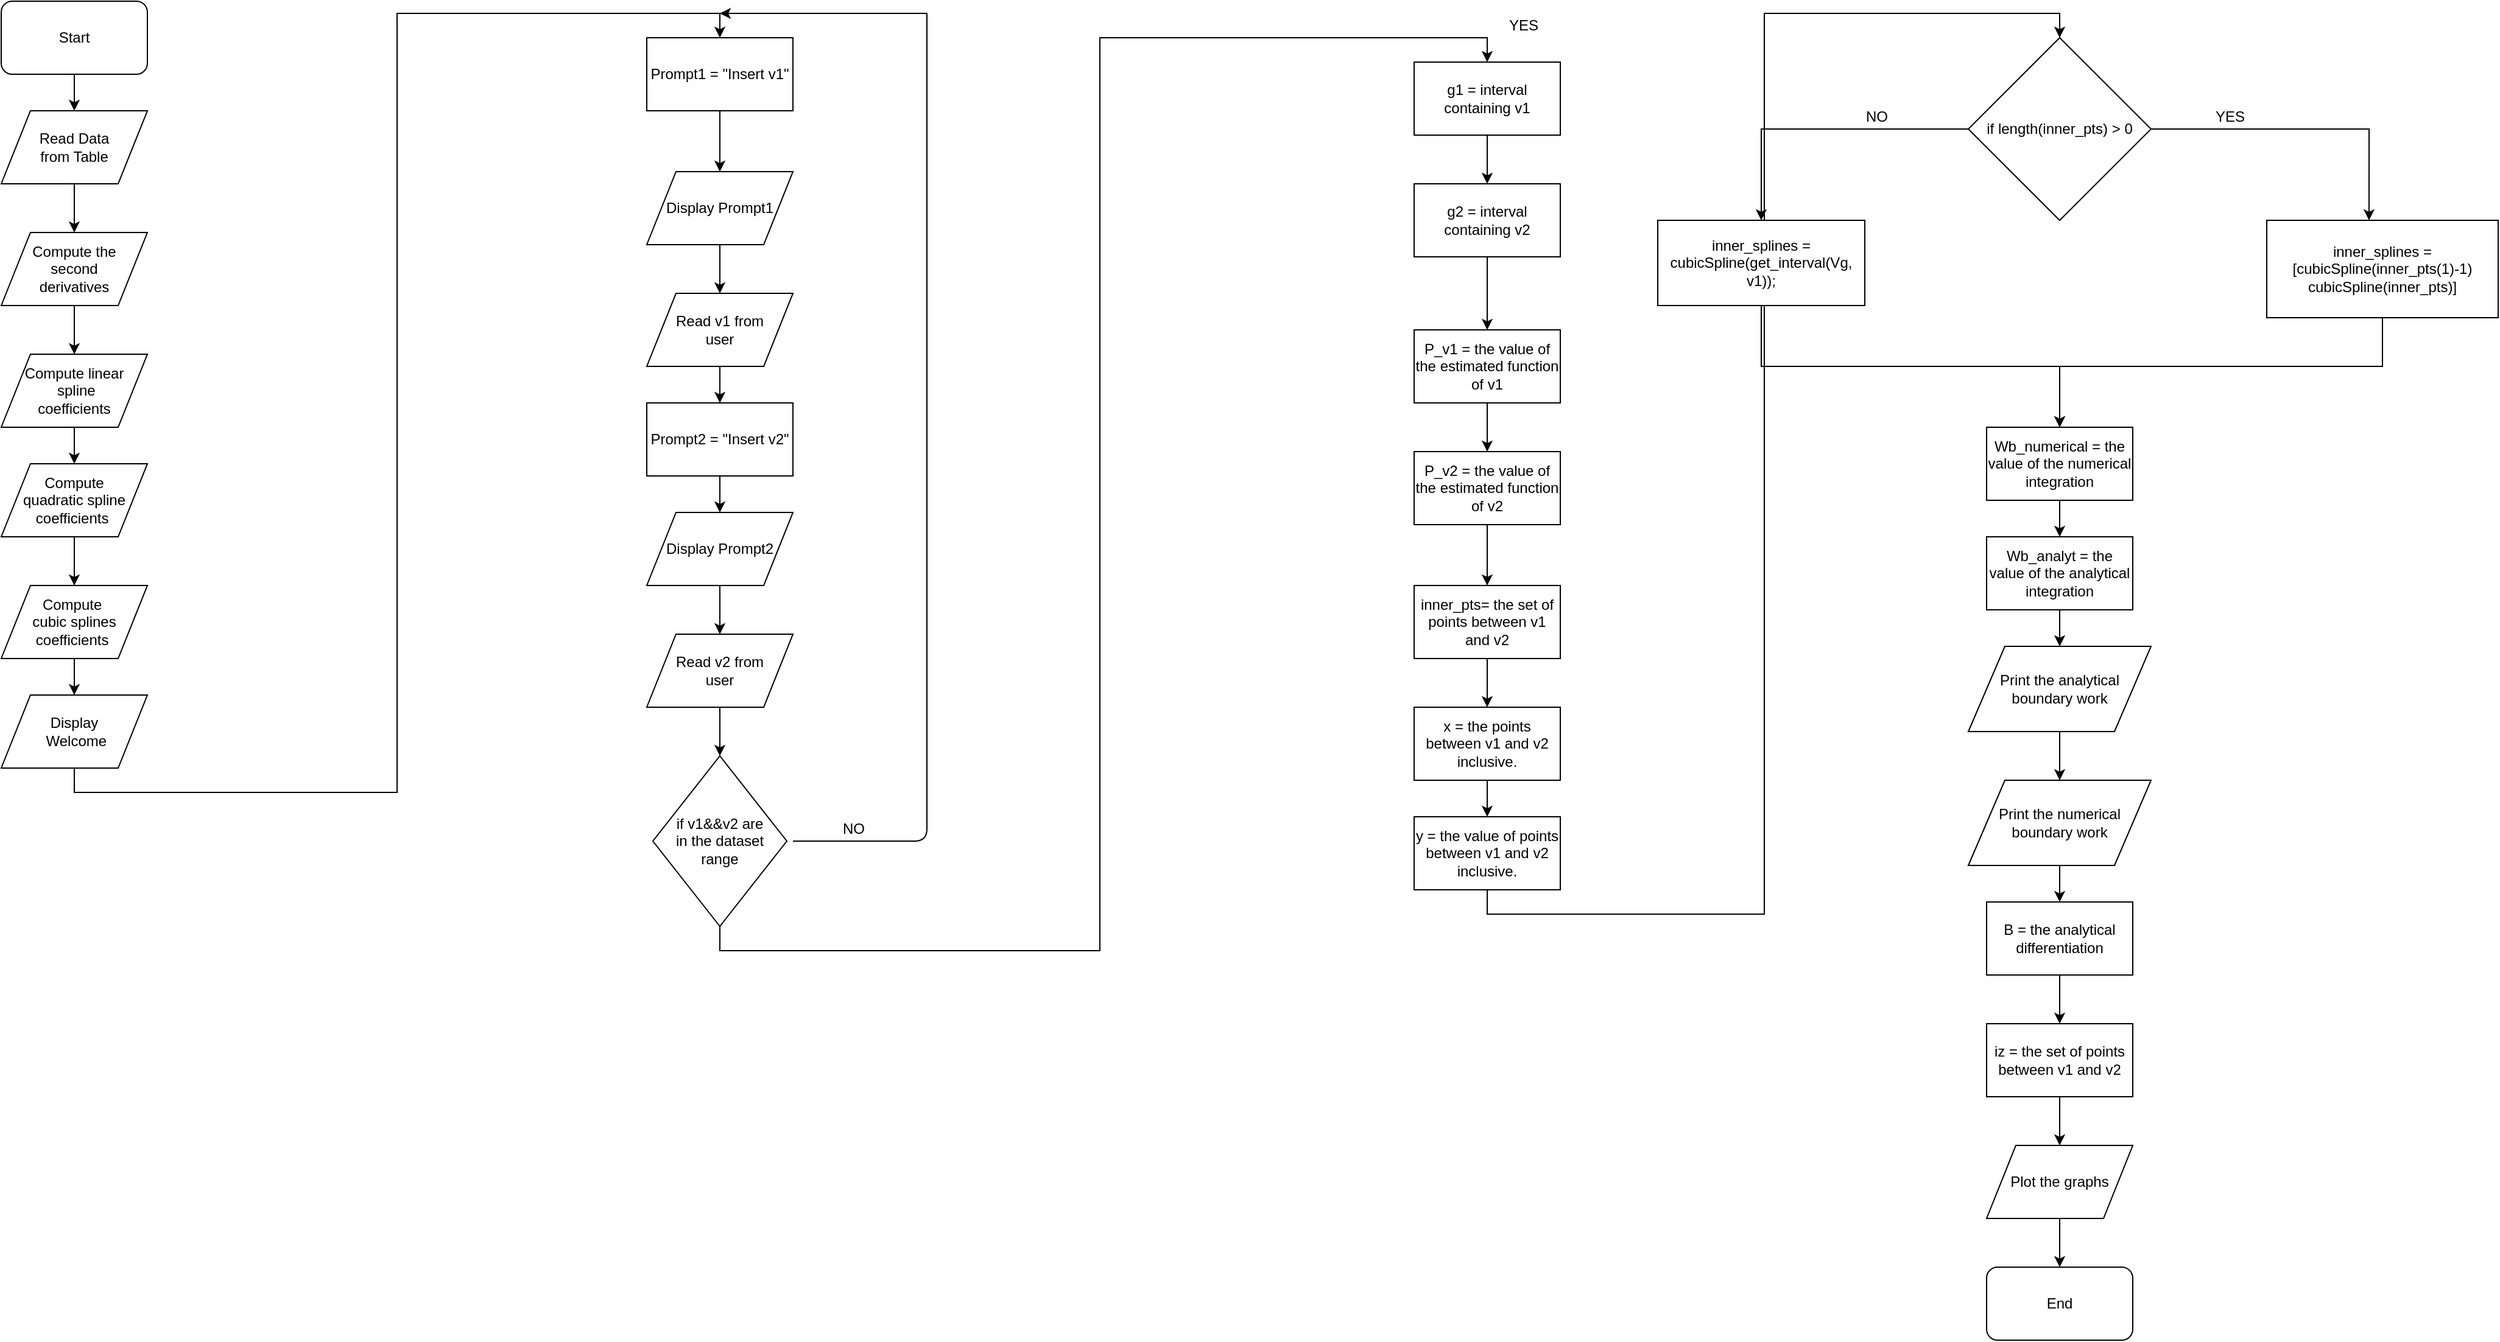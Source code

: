<mxfile version="12.3.9" type="device" pages="1"><diagram id="mbT24uxIE4vXLwJkonf-" name="Page-1"><mxGraphModel dx="1038" dy="499" grid="1" gridSize="10" guides="1" tooltips="1" connect="1" arrows="1" fold="1" page="1" pageScale="1" pageWidth="1169" pageHeight="827" math="0" shadow="0"><root><mxCell id="0"/><mxCell id="1" parent="0"/><mxCell id="NtK5pHIsNRDOQgjYksEY-3" style="edgeStyle=orthogonalEdgeStyle;rounded=0;orthogonalLoop=1;jettySize=auto;html=1;exitX=0.5;exitY=1;exitDx=0;exitDy=0;entryX=0.5;entryY=0;entryDx=0;entryDy=0;" edge="1" parent="1" source="NtK5pHIsNRDOQgjYksEY-1" target="NtK5pHIsNRDOQgjYksEY-2"><mxGeometry relative="1" as="geometry"/></mxCell><mxCell id="NtK5pHIsNRDOQgjYksEY-1" value="Read Data &lt;br&gt;from Table" style="shape=parallelogram;perimeter=parallelogramPerimeter;whiteSpace=wrap;html=1;" vertex="1" parent="1"><mxGeometry x="450" y="100" width="120" height="60" as="geometry"/></mxCell><mxCell id="NtK5pHIsNRDOQgjYksEY-7" style="edgeStyle=orthogonalEdgeStyle;rounded=0;orthogonalLoop=1;jettySize=auto;html=1;exitX=0.5;exitY=1;exitDx=0;exitDy=0;entryX=0.5;entryY=0;entryDx=0;entryDy=0;" edge="1" parent="1" source="NtK5pHIsNRDOQgjYksEY-2" target="NtK5pHIsNRDOQgjYksEY-6"><mxGeometry relative="1" as="geometry"/></mxCell><mxCell id="NtK5pHIsNRDOQgjYksEY-2" value="Compute the&lt;br&gt;second &lt;br&gt;derivatives" style="shape=parallelogram;perimeter=parallelogramPerimeter;whiteSpace=wrap;html=1;" vertex="1" parent="1"><mxGeometry x="450" y="200" width="120" height="60" as="geometry"/></mxCell><mxCell id="NtK5pHIsNRDOQgjYksEY-5" style="edgeStyle=orthogonalEdgeStyle;rounded=0;orthogonalLoop=1;jettySize=auto;html=1;exitX=0.5;exitY=1;exitDx=0;exitDy=0;entryX=0.5;entryY=0;entryDx=0;entryDy=0;" edge="1" parent="1" source="NtK5pHIsNRDOQgjYksEY-4" target="NtK5pHIsNRDOQgjYksEY-1"><mxGeometry relative="1" as="geometry"/></mxCell><mxCell id="NtK5pHIsNRDOQgjYksEY-4" value="Start" style="rounded=1;whiteSpace=wrap;html=1;" vertex="1" parent="1"><mxGeometry x="450" y="10" width="120" height="60" as="geometry"/></mxCell><mxCell id="NtK5pHIsNRDOQgjYksEY-12" style="edgeStyle=orthogonalEdgeStyle;rounded=0;orthogonalLoop=1;jettySize=auto;html=1;exitX=0.5;exitY=1;exitDx=0;exitDy=0;" edge="1" parent="1" source="NtK5pHIsNRDOQgjYksEY-6" target="NtK5pHIsNRDOQgjYksEY-8"><mxGeometry relative="1" as="geometry"/></mxCell><mxCell id="NtK5pHIsNRDOQgjYksEY-6" value="Compute linear&lt;br&gt;&amp;nbsp;spline&lt;br&gt;coefficients" style="shape=parallelogram;perimeter=parallelogramPerimeter;whiteSpace=wrap;html=1;" vertex="1" parent="1"><mxGeometry x="450" y="300" width="120" height="60" as="geometry"/></mxCell><mxCell id="NtK5pHIsNRDOQgjYksEY-11" style="edgeStyle=orthogonalEdgeStyle;rounded=0;orthogonalLoop=1;jettySize=auto;html=1;exitX=0.5;exitY=1;exitDx=0;exitDy=0;entryX=0.5;entryY=0;entryDx=0;entryDy=0;" edge="1" parent="1" source="NtK5pHIsNRDOQgjYksEY-8" target="NtK5pHIsNRDOQgjYksEY-9"><mxGeometry relative="1" as="geometry"/></mxCell><mxCell id="NtK5pHIsNRDOQgjYksEY-8" value="Compute&lt;br&gt;quadratic spline&lt;br&gt;coefficients&amp;nbsp;" style="shape=parallelogram;perimeter=parallelogramPerimeter;whiteSpace=wrap;html=1;" vertex="1" parent="1"><mxGeometry x="450" y="390" width="120" height="60" as="geometry"/></mxCell><mxCell id="NtK5pHIsNRDOQgjYksEY-14" style="edgeStyle=orthogonalEdgeStyle;rounded=0;orthogonalLoop=1;jettySize=auto;html=1;exitX=0.5;exitY=1;exitDx=0;exitDy=0;entryX=0.5;entryY=0;entryDx=0;entryDy=0;" edge="1" parent="1" source="NtK5pHIsNRDOQgjYksEY-9" target="NtK5pHIsNRDOQgjYksEY-13"><mxGeometry relative="1" as="geometry"/></mxCell><mxCell id="NtK5pHIsNRDOQgjYksEY-9" value="Compute&amp;nbsp;&lt;br&gt;cubic splines&lt;br&gt;coefficients&amp;nbsp;" style="shape=parallelogram;perimeter=parallelogramPerimeter;whiteSpace=wrap;html=1;" vertex="1" parent="1"><mxGeometry x="450" y="490" width="120" height="60" as="geometry"/></mxCell><mxCell id="NtK5pHIsNRDOQgjYksEY-18" style="edgeStyle=orthogonalEdgeStyle;rounded=0;orthogonalLoop=1;jettySize=auto;html=1;exitX=0.5;exitY=1;exitDx=0;exitDy=0;entryX=0.5;entryY=0;entryDx=0;entryDy=0;" edge="1" parent="1" source="NtK5pHIsNRDOQgjYksEY-13" target="NtK5pHIsNRDOQgjYksEY-15"><mxGeometry relative="1" as="geometry"/></mxCell><mxCell id="NtK5pHIsNRDOQgjYksEY-13" value="Display&lt;br&gt;&amp;nbsp;Welcome" style="shape=parallelogram;perimeter=parallelogramPerimeter;whiteSpace=wrap;html=1;" vertex="1" parent="1"><mxGeometry x="450" y="580" width="120" height="60" as="geometry"/></mxCell><mxCell id="NtK5pHIsNRDOQgjYksEY-17" style="edgeStyle=orthogonalEdgeStyle;rounded=0;orthogonalLoop=1;jettySize=auto;html=1;exitX=0.5;exitY=1;exitDx=0;exitDy=0;entryX=0.5;entryY=0;entryDx=0;entryDy=0;" edge="1" parent="1" source="NtK5pHIsNRDOQgjYksEY-15" target="NtK5pHIsNRDOQgjYksEY-16"><mxGeometry relative="1" as="geometry"/></mxCell><mxCell id="NtK5pHIsNRDOQgjYksEY-15" value="Prompt1 = &quot;Insert v1&quot;" style="rounded=0;whiteSpace=wrap;html=1;" vertex="1" parent="1"><mxGeometry x="980" y="40" width="120" height="60" as="geometry"/></mxCell><mxCell id="NtK5pHIsNRDOQgjYksEY-23" style="edgeStyle=orthogonalEdgeStyle;rounded=0;orthogonalLoop=1;jettySize=auto;html=1;exitX=0.5;exitY=1;exitDx=0;exitDy=0;entryX=0.5;entryY=0;entryDx=0;entryDy=0;" edge="1" parent="1" source="NtK5pHIsNRDOQgjYksEY-16" target="NtK5pHIsNRDOQgjYksEY-21"><mxGeometry relative="1" as="geometry"/></mxCell><mxCell id="NtK5pHIsNRDOQgjYksEY-16" value="Display Prompt1&lt;br&gt;" style="shape=parallelogram;perimeter=parallelogramPerimeter;whiteSpace=wrap;html=1;" vertex="1" parent="1"><mxGeometry x="980" y="150" width="120" height="60" as="geometry"/></mxCell><mxCell id="NtK5pHIsNRDOQgjYksEY-25" style="edgeStyle=orthogonalEdgeStyle;rounded=0;orthogonalLoop=1;jettySize=auto;html=1;exitX=0.5;exitY=1;exitDx=0;exitDy=0;entryX=0.5;entryY=0;entryDx=0;entryDy=0;" edge="1" parent="1" source="NtK5pHIsNRDOQgjYksEY-19" target="NtK5pHIsNRDOQgjYksEY-20"><mxGeometry relative="1" as="geometry"/></mxCell><mxCell id="NtK5pHIsNRDOQgjYksEY-19" value="Prompt2 = &quot;Insert v2&quot;" style="rounded=0;whiteSpace=wrap;html=1;" vertex="1" parent="1"><mxGeometry x="980" y="340" width="120" height="60" as="geometry"/></mxCell><mxCell id="NtK5pHIsNRDOQgjYksEY-26" style="edgeStyle=orthogonalEdgeStyle;rounded=0;orthogonalLoop=1;jettySize=auto;html=1;exitX=0.5;exitY=1;exitDx=0;exitDy=0;" edge="1" parent="1" source="NtK5pHIsNRDOQgjYksEY-20" target="NtK5pHIsNRDOQgjYksEY-22"><mxGeometry relative="1" as="geometry"/></mxCell><mxCell id="NtK5pHIsNRDOQgjYksEY-20" value="Display Prompt2" style="shape=parallelogram;perimeter=parallelogramPerimeter;whiteSpace=wrap;html=1;" vertex="1" parent="1"><mxGeometry x="980" y="430" width="120" height="60" as="geometry"/></mxCell><mxCell id="NtK5pHIsNRDOQgjYksEY-24" style="edgeStyle=orthogonalEdgeStyle;rounded=0;orthogonalLoop=1;jettySize=auto;html=1;exitX=0.5;exitY=1;exitDx=0;exitDy=0;entryX=0.5;entryY=0;entryDx=0;entryDy=0;" edge="1" parent="1" source="NtK5pHIsNRDOQgjYksEY-21" target="NtK5pHIsNRDOQgjYksEY-19"><mxGeometry relative="1" as="geometry"/></mxCell><mxCell id="NtK5pHIsNRDOQgjYksEY-21" value="Read v1 from &lt;br&gt;user" style="shape=parallelogram;perimeter=parallelogramPerimeter;whiteSpace=wrap;html=1;" vertex="1" parent="1"><mxGeometry x="980" y="250" width="120" height="60" as="geometry"/></mxCell><mxCell id="NtK5pHIsNRDOQgjYksEY-80" style="edgeStyle=orthogonalEdgeStyle;rounded=0;orthogonalLoop=1;jettySize=auto;html=1;exitX=0.5;exitY=1;exitDx=0;exitDy=0;entryX=0.5;entryY=0;entryDx=0;entryDy=0;" edge="1" parent="1" source="NtK5pHIsNRDOQgjYksEY-22" target="NtK5pHIsNRDOQgjYksEY-27"><mxGeometry relative="1" as="geometry"/></mxCell><mxCell id="NtK5pHIsNRDOQgjYksEY-22" value="Read v2 from &lt;br&gt;user" style="shape=parallelogram;perimeter=parallelogramPerimeter;whiteSpace=wrap;html=1;" vertex="1" parent="1"><mxGeometry x="980" y="530" width="120" height="60" as="geometry"/></mxCell><mxCell id="NtK5pHIsNRDOQgjYksEY-36" style="edgeStyle=orthogonalEdgeStyle;rounded=0;orthogonalLoop=1;jettySize=auto;html=1;exitX=0.5;exitY=1;exitDx=0;exitDy=0;entryX=0.5;entryY=0;entryDx=0;entryDy=0;" edge="1" parent="1" source="NtK5pHIsNRDOQgjYksEY-27" target="NtK5pHIsNRDOQgjYksEY-35"><mxGeometry relative="1" as="geometry"><Array as="points"><mxPoint x="1040" y="790"/><mxPoint x="1352" y="790"/><mxPoint x="1352" y="40"/><mxPoint x="1670" y="40"/></Array></mxGeometry></mxCell><mxCell id="NtK5pHIsNRDOQgjYksEY-27" value="if v1&amp;amp;&amp;amp;v2 are&lt;br&gt;in the dataset&lt;br&gt;range" style="rhombus;whiteSpace=wrap;html=1;" vertex="1" parent="1"><mxGeometry x="985" y="630" width="110" height="140" as="geometry"/></mxCell><mxCell id="NtK5pHIsNRDOQgjYksEY-30" value="" style="endArrow=none;html=1;" edge="1" parent="1"><mxGeometry width="50" height="50" relative="1" as="geometry"><mxPoint x="1100" y="700" as="sourcePoint"/><mxPoint x="1210" y="20" as="targetPoint"/><Array as="points"><mxPoint x="1210" y="700"/></Array></mxGeometry></mxCell><mxCell id="NtK5pHIsNRDOQgjYksEY-31" value="" style="endArrow=classic;html=1;" edge="1" parent="1"><mxGeometry width="50" height="50" relative="1" as="geometry"><mxPoint x="1210" y="20" as="sourcePoint"/><mxPoint x="1040" y="20" as="targetPoint"/></mxGeometry></mxCell><mxCell id="NtK5pHIsNRDOQgjYksEY-32" value="NO" style="text;html=1;strokeColor=none;fillColor=none;align=center;verticalAlign=middle;whiteSpace=wrap;rounded=0;" vertex="1" parent="1"><mxGeometry x="1130" y="680" width="40" height="20" as="geometry"/></mxCell><mxCell id="NtK5pHIsNRDOQgjYksEY-39" style="edgeStyle=orthogonalEdgeStyle;rounded=0;orthogonalLoop=1;jettySize=auto;html=1;exitX=0.5;exitY=1;exitDx=0;exitDy=0;entryX=0.5;entryY=0;entryDx=0;entryDy=0;" edge="1" parent="1" source="NtK5pHIsNRDOQgjYksEY-35" target="NtK5pHIsNRDOQgjYksEY-38"><mxGeometry relative="1" as="geometry"/></mxCell><mxCell id="NtK5pHIsNRDOQgjYksEY-35" value="g1 = interval containing v1" style="rounded=0;whiteSpace=wrap;html=1;" vertex="1" parent="1"><mxGeometry x="1610" y="60" width="120" height="60" as="geometry"/></mxCell><mxCell id="NtK5pHIsNRDOQgjYksEY-37" value="YES" style="text;html=1;strokeColor=none;fillColor=none;align=center;verticalAlign=middle;whiteSpace=wrap;rounded=0;" vertex="1" parent="1"><mxGeometry x="1680" y="20" width="40" height="20" as="geometry"/></mxCell><mxCell id="NtK5pHIsNRDOQgjYksEY-41" style="edgeStyle=orthogonalEdgeStyle;rounded=0;orthogonalLoop=1;jettySize=auto;html=1;exitX=0.5;exitY=1;exitDx=0;exitDy=0;entryX=0.5;entryY=0;entryDx=0;entryDy=0;" edge="1" parent="1" source="NtK5pHIsNRDOQgjYksEY-38" target="NtK5pHIsNRDOQgjYksEY-40"><mxGeometry relative="1" as="geometry"/></mxCell><mxCell id="NtK5pHIsNRDOQgjYksEY-38" value="g2 = interval containing v2" style="rounded=0;whiteSpace=wrap;html=1;" vertex="1" parent="1"><mxGeometry x="1610" y="160" width="120" height="60" as="geometry"/></mxCell><mxCell id="NtK5pHIsNRDOQgjYksEY-43" style="edgeStyle=orthogonalEdgeStyle;rounded=0;orthogonalLoop=1;jettySize=auto;html=1;exitX=0.5;exitY=1;exitDx=0;exitDy=0;entryX=0.5;entryY=0;entryDx=0;entryDy=0;" edge="1" parent="1" source="NtK5pHIsNRDOQgjYksEY-40" target="NtK5pHIsNRDOQgjYksEY-42"><mxGeometry relative="1" as="geometry"/></mxCell><mxCell id="NtK5pHIsNRDOQgjYksEY-40" value="P_v1 = the value of the estimated function of v1" style="rounded=0;whiteSpace=wrap;html=1;" vertex="1" parent="1"><mxGeometry x="1610" y="280" width="120" height="60" as="geometry"/></mxCell><mxCell id="NtK5pHIsNRDOQgjYksEY-45" style="edgeStyle=orthogonalEdgeStyle;rounded=0;orthogonalLoop=1;jettySize=auto;html=1;exitX=0.5;exitY=1;exitDx=0;exitDy=0;entryX=0.5;entryY=0;entryDx=0;entryDy=0;" edge="1" parent="1" source="NtK5pHIsNRDOQgjYksEY-42" target="NtK5pHIsNRDOQgjYksEY-44"><mxGeometry relative="1" as="geometry"/></mxCell><mxCell id="NtK5pHIsNRDOQgjYksEY-42" value="P_v2 = the value of the estimated function of v2" style="rounded=0;whiteSpace=wrap;html=1;" vertex="1" parent="1"><mxGeometry x="1610" y="380" width="120" height="60" as="geometry"/></mxCell><mxCell id="NtK5pHIsNRDOQgjYksEY-48" style="edgeStyle=orthogonalEdgeStyle;rounded=0;orthogonalLoop=1;jettySize=auto;html=1;exitX=0.5;exitY=1;exitDx=0;exitDy=0;entryX=0.5;entryY=0;entryDx=0;entryDy=0;" edge="1" parent="1" source="NtK5pHIsNRDOQgjYksEY-44" target="NtK5pHIsNRDOQgjYksEY-46"><mxGeometry relative="1" as="geometry"/></mxCell><mxCell id="NtK5pHIsNRDOQgjYksEY-44" value="inner_pts= the set of points between v1 and v2" style="rounded=0;whiteSpace=wrap;html=1;" vertex="1" parent="1"><mxGeometry x="1610" y="490" width="120" height="60" as="geometry"/></mxCell><mxCell id="NtK5pHIsNRDOQgjYksEY-49" style="edgeStyle=orthogonalEdgeStyle;rounded=0;orthogonalLoop=1;jettySize=auto;html=1;exitX=0.5;exitY=1;exitDx=0;exitDy=0;" edge="1" parent="1" source="NtK5pHIsNRDOQgjYksEY-46" target="NtK5pHIsNRDOQgjYksEY-47"><mxGeometry relative="1" as="geometry"/></mxCell><mxCell id="NtK5pHIsNRDOQgjYksEY-46" value="x = the points between v1 and v2 inclusive." style="rounded=0;whiteSpace=wrap;html=1;" vertex="1" parent="1"><mxGeometry x="1610" y="590" width="120" height="60" as="geometry"/></mxCell><mxCell id="NtK5pHIsNRDOQgjYksEY-82" style="edgeStyle=orthogonalEdgeStyle;rounded=0;orthogonalLoop=1;jettySize=auto;html=1;exitX=0.5;exitY=1;exitDx=0;exitDy=0;entryX=0.5;entryY=0;entryDx=0;entryDy=0;" edge="1" parent="1" source="NtK5pHIsNRDOQgjYksEY-47" target="NtK5pHIsNRDOQgjYksEY-51"><mxGeometry relative="1" as="geometry"/></mxCell><mxCell id="NtK5pHIsNRDOQgjYksEY-47" value="y = the value of points between v1 and v2 inclusive." style="rounded=0;whiteSpace=wrap;html=1;" vertex="1" parent="1"><mxGeometry x="1610" y="680" width="120" height="60" as="geometry"/></mxCell><mxCell id="NtK5pHIsNRDOQgjYksEY-55" style="edgeStyle=orthogonalEdgeStyle;rounded=0;orthogonalLoop=1;jettySize=auto;html=1;exitX=0;exitY=0.5;exitDx=0;exitDy=0;entryX=0.5;entryY=0;entryDx=0;entryDy=0;" edge="1" parent="1" source="NtK5pHIsNRDOQgjYksEY-51" target="NtK5pHIsNRDOQgjYksEY-53"><mxGeometry relative="1" as="geometry"><mxPoint x="1880" y="115" as="targetPoint"/></mxGeometry></mxCell><mxCell id="NtK5pHIsNRDOQgjYksEY-56" style="edgeStyle=orthogonalEdgeStyle;rounded=0;orthogonalLoop=1;jettySize=auto;html=1;exitX=1;exitY=0.5;exitDx=0;exitDy=0;entryX=0.442;entryY=0;entryDx=0;entryDy=0;entryPerimeter=0;" edge="1" parent="1" source="NtK5pHIsNRDOQgjYksEY-51" target="NtK5pHIsNRDOQgjYksEY-52"><mxGeometry relative="1" as="geometry"><mxPoint x="2420" y="115" as="targetPoint"/></mxGeometry></mxCell><mxCell id="NtK5pHIsNRDOQgjYksEY-51" value="if&amp;nbsp;length(inner_pts) &amp;gt; 0" style="rhombus;whiteSpace=wrap;html=1;" vertex="1" parent="1"><mxGeometry x="2065" y="40" width="150" height="150" as="geometry"/></mxCell><mxCell id="NtK5pHIsNRDOQgjYksEY-58" style="edgeStyle=orthogonalEdgeStyle;rounded=0;orthogonalLoop=1;jettySize=auto;html=1;exitX=0.5;exitY=1;exitDx=0;exitDy=0;entryX=0.5;entryY=0;entryDx=0;entryDy=0;" edge="1" parent="1" source="NtK5pHIsNRDOQgjYksEY-52" target="NtK5pHIsNRDOQgjYksEY-57"><mxGeometry relative="1" as="geometry"><Array as="points"><mxPoint x="2405" y="310"/><mxPoint x="2140" y="310"/></Array></mxGeometry></mxCell><mxCell id="NtK5pHIsNRDOQgjYksEY-52" value="inner_splines = [cubicSpline(inner_pts(1)-1) cubicSpline(inner_pts)]" style="rounded=0;whiteSpace=wrap;html=1;" vertex="1" parent="1"><mxGeometry x="2310" y="190" width="190" height="80" as="geometry"/></mxCell><mxCell id="NtK5pHIsNRDOQgjYksEY-60" style="edgeStyle=orthogonalEdgeStyle;rounded=0;orthogonalLoop=1;jettySize=auto;html=1;exitX=0.5;exitY=1;exitDx=0;exitDy=0;entryX=0.5;entryY=0;entryDx=0;entryDy=0;" edge="1" parent="1" source="NtK5pHIsNRDOQgjYksEY-53" target="NtK5pHIsNRDOQgjYksEY-57"><mxGeometry relative="1" as="geometry"/></mxCell><mxCell id="NtK5pHIsNRDOQgjYksEY-53" value="inner_splines = cubicSpline(get_interval(Vg, v1));" style="rounded=0;whiteSpace=wrap;html=1;" vertex="1" parent="1"><mxGeometry x="1810" y="190" width="170" height="70" as="geometry"/></mxCell><mxCell id="NtK5pHIsNRDOQgjYksEY-65" style="edgeStyle=orthogonalEdgeStyle;rounded=0;orthogonalLoop=1;jettySize=auto;html=1;exitX=0.5;exitY=1;exitDx=0;exitDy=0;entryX=0.5;entryY=0;entryDx=0;entryDy=0;" edge="1" parent="1" source="NtK5pHIsNRDOQgjYksEY-57" target="NtK5pHIsNRDOQgjYksEY-64"><mxGeometry relative="1" as="geometry"/></mxCell><mxCell id="NtK5pHIsNRDOQgjYksEY-57" value="Wb_numerical = the value of the numerical integration" style="rounded=0;whiteSpace=wrap;html=1;" vertex="1" parent="1"><mxGeometry x="2080" y="360" width="120" height="60" as="geometry"/></mxCell><mxCell id="NtK5pHIsNRDOQgjYksEY-61" value="YES" style="text;html=1;strokeColor=none;fillColor=none;align=center;verticalAlign=middle;whiteSpace=wrap;rounded=0;" vertex="1" parent="1"><mxGeometry x="2260" y="95" width="40" height="20" as="geometry"/></mxCell><mxCell id="NtK5pHIsNRDOQgjYksEY-62" value="NO" style="text;html=1;strokeColor=none;fillColor=none;align=center;verticalAlign=middle;whiteSpace=wrap;rounded=0;" vertex="1" parent="1"><mxGeometry x="1970" y="95" width="40" height="20" as="geometry"/></mxCell><mxCell id="NtK5pHIsNRDOQgjYksEY-68" style="edgeStyle=orthogonalEdgeStyle;rounded=0;orthogonalLoop=1;jettySize=auto;html=1;exitX=0.5;exitY=1;exitDx=0;exitDy=0;entryX=0.5;entryY=0;entryDx=0;entryDy=0;" edge="1" parent="1" source="NtK5pHIsNRDOQgjYksEY-64" target="NtK5pHIsNRDOQgjYksEY-66"><mxGeometry relative="1" as="geometry"/></mxCell><mxCell id="NtK5pHIsNRDOQgjYksEY-64" value="Wb_analyt = the value of the analytical integration" style="rounded=0;whiteSpace=wrap;html=1;" vertex="1" parent="1"><mxGeometry x="2080" y="450" width="120" height="60" as="geometry"/></mxCell><mxCell id="NtK5pHIsNRDOQgjYksEY-69" style="edgeStyle=orthogonalEdgeStyle;rounded=0;orthogonalLoop=1;jettySize=auto;html=1;exitX=0.5;exitY=1;exitDx=0;exitDy=0;entryX=0.5;entryY=0;entryDx=0;entryDy=0;" edge="1" parent="1" source="NtK5pHIsNRDOQgjYksEY-66" target="NtK5pHIsNRDOQgjYksEY-67"><mxGeometry relative="1" as="geometry"/></mxCell><mxCell id="NtK5pHIsNRDOQgjYksEY-66" value="Print the analytical boundary work" style="shape=parallelogram;perimeter=parallelogramPerimeter;whiteSpace=wrap;html=1;" vertex="1" parent="1"><mxGeometry x="2065" y="540" width="150" height="70" as="geometry"/></mxCell><mxCell id="NtK5pHIsNRDOQgjYksEY-71" style="edgeStyle=orthogonalEdgeStyle;rounded=0;orthogonalLoop=1;jettySize=auto;html=1;exitX=0.5;exitY=1;exitDx=0;exitDy=0;entryX=0.5;entryY=0;entryDx=0;entryDy=0;" edge="1" parent="1" source="NtK5pHIsNRDOQgjYksEY-67" target="NtK5pHIsNRDOQgjYksEY-70"><mxGeometry relative="1" as="geometry"/></mxCell><mxCell id="NtK5pHIsNRDOQgjYksEY-67" value="Print the numerical boundary work" style="shape=parallelogram;perimeter=parallelogramPerimeter;whiteSpace=wrap;html=1;" vertex="1" parent="1"><mxGeometry x="2065" y="650" width="150" height="70" as="geometry"/></mxCell><mxCell id="NtK5pHIsNRDOQgjYksEY-78" style="edgeStyle=orthogonalEdgeStyle;rounded=0;orthogonalLoop=1;jettySize=auto;html=1;exitX=0.5;exitY=1;exitDx=0;exitDy=0;entryX=0.5;entryY=0;entryDx=0;entryDy=0;" edge="1" parent="1" source="NtK5pHIsNRDOQgjYksEY-70" target="NtK5pHIsNRDOQgjYksEY-72"><mxGeometry relative="1" as="geometry"/></mxCell><mxCell id="NtK5pHIsNRDOQgjYksEY-70" value="B = the analytical differentiation" style="rounded=0;whiteSpace=wrap;html=1;" vertex="1" parent="1"><mxGeometry x="2080" y="750" width="120" height="60" as="geometry"/></mxCell><mxCell id="NtK5pHIsNRDOQgjYksEY-79" style="edgeStyle=orthogonalEdgeStyle;rounded=0;orthogonalLoop=1;jettySize=auto;html=1;exitX=0.5;exitY=1;exitDx=0;exitDy=0;entryX=0.5;entryY=0;entryDx=0;entryDy=0;" edge="1" parent="1" source="NtK5pHIsNRDOQgjYksEY-72" target="NtK5pHIsNRDOQgjYksEY-74"><mxGeometry relative="1" as="geometry"/></mxCell><mxCell id="NtK5pHIsNRDOQgjYksEY-72" value="iz = the set of points between v1 and v2" style="rounded=0;whiteSpace=wrap;html=1;" vertex="1" parent="1"><mxGeometry x="2080" y="850" width="120" height="60" as="geometry"/></mxCell><mxCell id="NtK5pHIsNRDOQgjYksEY-75" style="edgeStyle=orthogonalEdgeStyle;rounded=0;orthogonalLoop=1;jettySize=auto;html=1;exitX=0.5;exitY=1;exitDx=0;exitDy=0;" edge="1" parent="1" source="NtK5pHIsNRDOQgjYksEY-74"><mxGeometry relative="1" as="geometry"><mxPoint x="2140" y="1050" as="targetPoint"/></mxGeometry></mxCell><mxCell id="NtK5pHIsNRDOQgjYksEY-74" value="Plot the graphs" style="shape=parallelogram;perimeter=parallelogramPerimeter;whiteSpace=wrap;html=1;" vertex="1" parent="1"><mxGeometry x="2080" y="950" width="120" height="60" as="geometry"/></mxCell><mxCell id="NtK5pHIsNRDOQgjYksEY-77" value="End" style="rounded=1;whiteSpace=wrap;html=1;" vertex="1" parent="1"><mxGeometry x="2080" y="1050" width="120" height="60" as="geometry"/></mxCell></root></mxGraphModel></diagram></mxfile>